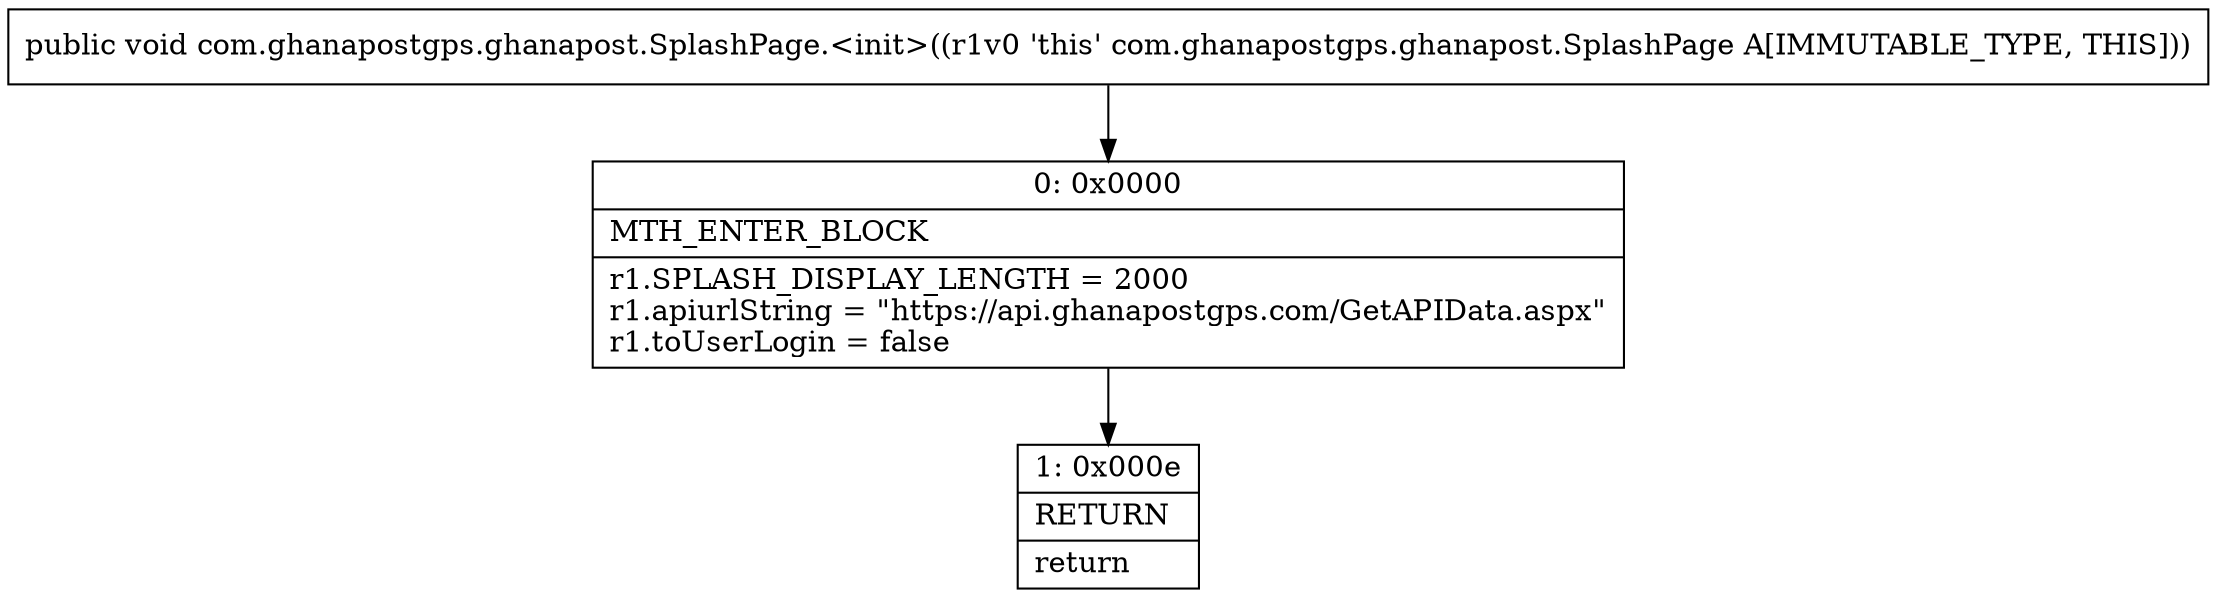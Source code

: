 digraph "CFG forcom.ghanapostgps.ghanapost.SplashPage.\<init\>()V" {
Node_0 [shape=record,label="{0\:\ 0x0000|MTH_ENTER_BLOCK\l|r1.SPLASH_DISPLAY_LENGTH = 2000\lr1.apiurlString = \"https:\/\/api.ghanapostgps.com\/GetAPIData.aspx\"\lr1.toUserLogin = false\l}"];
Node_1 [shape=record,label="{1\:\ 0x000e|RETURN\l|return\l}"];
MethodNode[shape=record,label="{public void com.ghanapostgps.ghanapost.SplashPage.\<init\>((r1v0 'this' com.ghanapostgps.ghanapost.SplashPage A[IMMUTABLE_TYPE, THIS])) }"];
MethodNode -> Node_0;
Node_0 -> Node_1;
}

